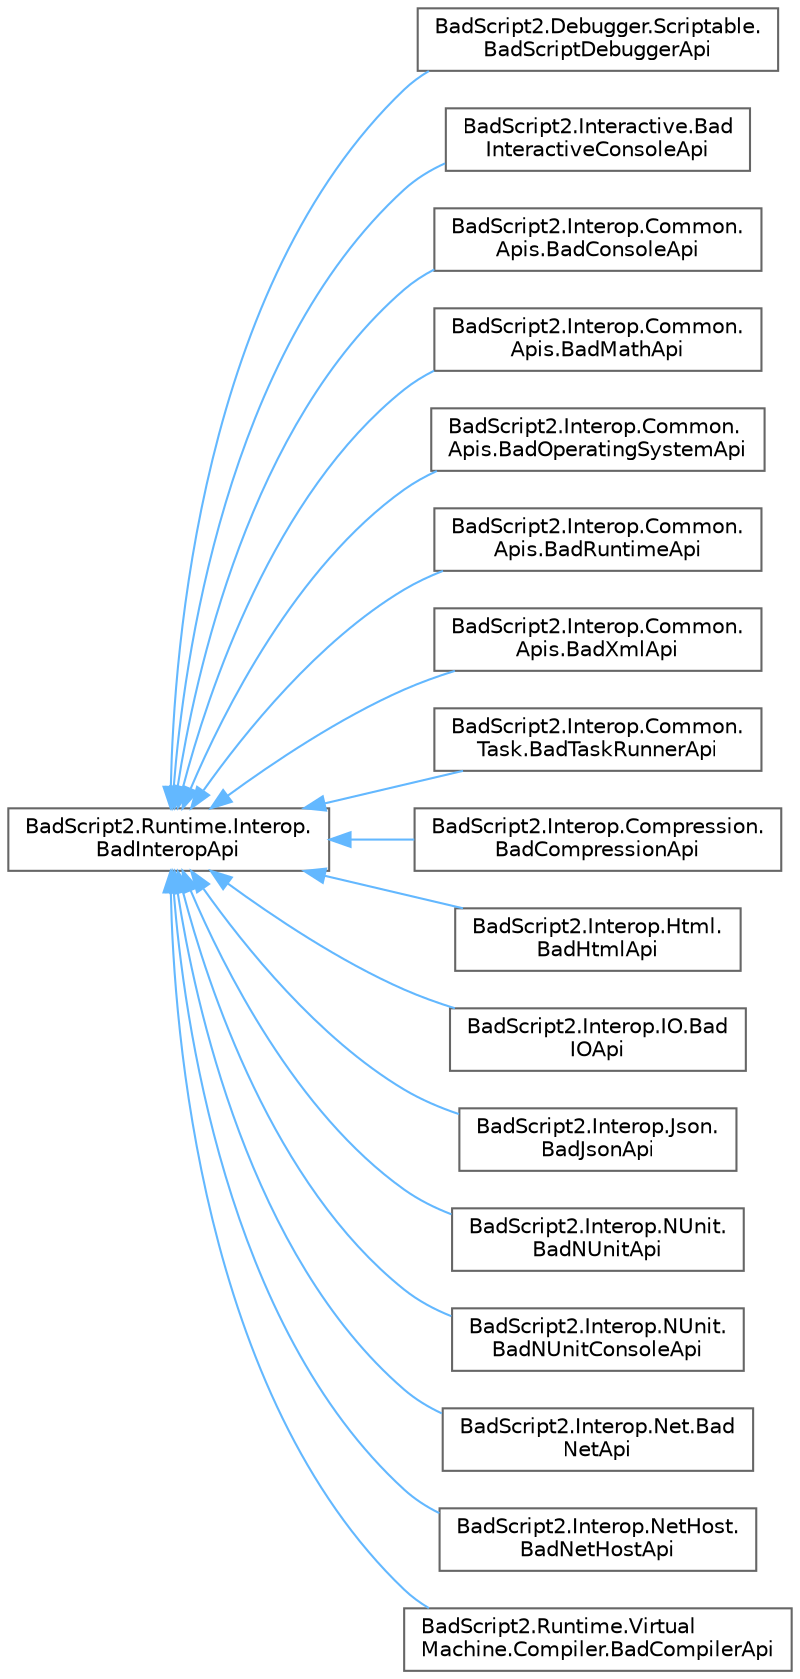 digraph "Graphical Class Hierarchy"
{
 // LATEX_PDF_SIZE
  bgcolor="transparent";
  edge [fontname=Helvetica,fontsize=10,labelfontname=Helvetica,labelfontsize=10];
  node [fontname=Helvetica,fontsize=10,shape=box,height=0.2,width=0.4];
  rankdir="LR";
  Node0 [id="Node000000",label="BadScript2.Runtime.Interop.\lBadInteropApi",height=0.2,width=0.4,color="grey40", fillcolor="white", style="filled",URL="$class_bad_script2_1_1_runtime_1_1_interop_1_1_bad_interop_api.html",tooltip="Implements an Interop API for the BS2 Language."];
  Node0 -> Node1 [id="edge158_Node000000_Node000001",dir="back",color="steelblue1",style="solid",tooltip=" "];
  Node1 [id="Node000001",label="BadScript2.Debugger.Scriptable.\lBadScriptDebuggerApi",height=0.2,width=0.4,color="grey40", fillcolor="white", style="filled",URL="$class_bad_script2_1_1_debugger_1_1_scriptable_1_1_bad_script_debugger_api.html",tooltip=" "];
  Node0 -> Node2 [id="edge159_Node000000_Node000002",dir="back",color="steelblue1",style="solid",tooltip=" "];
  Node2 [id="Node000002",label="BadScript2.Interactive.Bad\lInteractiveConsoleApi",height=0.2,width=0.4,color="grey40", fillcolor="white", style="filled",URL="$class_bad_script2_1_1_interactive_1_1_bad_interactive_console_api.html",tooltip=" "];
  Node0 -> Node3 [id="edge160_Node000000_Node000003",dir="back",color="steelblue1",style="solid",tooltip=" "];
  Node3 [id="Node000003",label="BadScript2.Interop.Common.\lApis.BadConsoleApi",height=0.2,width=0.4,color="grey40", fillcolor="white", style="filled",URL="$class_bad_script2_1_1_interop_1_1_common_1_1_apis_1_1_bad_console_api.html",tooltip="Implements the \"Console\" API."];
  Node0 -> Node4 [id="edge161_Node000000_Node000004",dir="back",color="steelblue1",style="solid",tooltip=" "];
  Node4 [id="Node000004",label="BadScript2.Interop.Common.\lApis.BadMathApi",height=0.2,width=0.4,color="grey40", fillcolor="white", style="filled",URL="$class_bad_script2_1_1_interop_1_1_common_1_1_apis_1_1_bad_math_api.html",tooltip="Implements the \"Math\" API."];
  Node0 -> Node5 [id="edge162_Node000000_Node000005",dir="back",color="steelblue1",style="solid",tooltip=" "];
  Node5 [id="Node000005",label="BadScript2.Interop.Common.\lApis.BadOperatingSystemApi",height=0.2,width=0.4,color="grey40", fillcolor="white", style="filled",URL="$class_bad_script2_1_1_interop_1_1_common_1_1_apis_1_1_bad_operating_system_api.html",tooltip="Implements the \"OS\" API."];
  Node0 -> Node6 [id="edge163_Node000000_Node000006",dir="back",color="steelblue1",style="solid",tooltip=" "];
  Node6 [id="Node000006",label="BadScript2.Interop.Common.\lApis.BadRuntimeApi",height=0.2,width=0.4,color="grey40", fillcolor="white", style="filled",URL="$class_bad_script2_1_1_interop_1_1_common_1_1_apis_1_1_bad_runtime_api.html",tooltip="Implements the \"Runtime\" API."];
  Node0 -> Node7 [id="edge164_Node000000_Node000007",dir="back",color="steelblue1",style="solid",tooltip=" "];
  Node7 [id="Node000007",label="BadScript2.Interop.Common.\lApis.BadXmlApi",height=0.2,width=0.4,color="grey40", fillcolor="white", style="filled",URL="$class_bad_script2_1_1_interop_1_1_common_1_1_apis_1_1_bad_xml_api.html",tooltip="Implements the \"Xml\" API."];
  Node0 -> Node8 [id="edge165_Node000000_Node000008",dir="back",color="steelblue1",style="solid",tooltip=" "];
  Node8 [id="Node000008",label="BadScript2.Interop.Common.\lTask.BadTaskRunnerApi",height=0.2,width=0.4,color="grey40", fillcolor="white", style="filled",URL="$class_bad_script2_1_1_interop_1_1_common_1_1_task_1_1_bad_task_runner_api.html",tooltip="Implements the 'Concurrent' API."];
  Node0 -> Node9 [id="edge166_Node000000_Node000009",dir="back",color="steelblue1",style="solid",tooltip=" "];
  Node9 [id="Node000009",label="BadScript2.Interop.Compression.\lBadCompressionApi",height=0.2,width=0.4,color="grey40", fillcolor="white", style="filled",URL="$class_bad_script2_1_1_interop_1_1_compression_1_1_bad_compression_api.html",tooltip="Implements the \"Compression\" API."];
  Node0 -> Node10 [id="edge167_Node000000_Node000010",dir="back",color="steelblue1",style="solid",tooltip=" "];
  Node10 [id="Node000010",label="BadScript2.Interop.Html.\lBadHtmlApi",height=0.2,width=0.4,color="grey40", fillcolor="white", style="filled",URL="$class_bad_script2_1_1_interop_1_1_html_1_1_bad_html_api.html",tooltip=" "];
  Node0 -> Node11 [id="edge168_Node000000_Node000011",dir="back",color="steelblue1",style="solid",tooltip=" "];
  Node11 [id="Node000011",label="BadScript2.Interop.IO.Bad\lIOApi",height=0.2,width=0.4,color="grey40", fillcolor="white", style="filled",URL="$class_bad_script2_1_1_interop_1_1_i_o_1_1_bad_i_o_api.html",tooltip="Implements the \"IO\" Api."];
  Node0 -> Node12 [id="edge169_Node000000_Node000012",dir="back",color="steelblue1",style="solid",tooltip=" "];
  Node12 [id="Node000012",label="BadScript2.Interop.Json.\lBadJsonApi",height=0.2,width=0.4,color="grey40", fillcolor="white", style="filled",URL="$class_bad_script2_1_1_interop_1_1_json_1_1_bad_json_api.html",tooltip="Implements the \"Json\" Api."];
  Node0 -> Node13 [id="edge170_Node000000_Node000013",dir="back",color="steelblue1",style="solid",tooltip=" "];
  Node13 [id="Node000013",label="BadScript2.Interop.NUnit.\lBadNUnitApi",height=0.2,width=0.4,color="grey40", fillcolor="white", style="filled",URL="$class_bad_script2_1_1_interop_1_1_n_unit_1_1_bad_n_unit_api.html",tooltip=" "];
  Node0 -> Node14 [id="edge171_Node000000_Node000014",dir="back",color="steelblue1",style="solid",tooltip=" "];
  Node14 [id="Node000014",label="BadScript2.Interop.NUnit.\lBadNUnitConsoleApi",height=0.2,width=0.4,color="grey40", fillcolor="white", style="filled",URL="$class_bad_script2_1_1_interop_1_1_n_unit_1_1_bad_n_unit_console_api.html",tooltip=" "];
  Node0 -> Node15 [id="edge172_Node000000_Node000015",dir="back",color="steelblue1",style="solid",tooltip=" "];
  Node15 [id="Node000015",label="BadScript2.Interop.Net.Bad\lNetApi",height=0.2,width=0.4,color="grey40", fillcolor="white", style="filled",URL="$class_bad_script2_1_1_interop_1_1_net_1_1_bad_net_api.html",tooltip=" "];
  Node0 -> Node16 [id="edge173_Node000000_Node000016",dir="back",color="steelblue1",style="solid",tooltip=" "];
  Node16 [id="Node000016",label="BadScript2.Interop.NetHost.\lBadNetHostApi",height=0.2,width=0.4,color="grey40", fillcolor="white", style="filled",URL="$class_bad_script2_1_1_interop_1_1_net_host_1_1_bad_net_host_api.html",tooltip=" "];
  Node0 -> Node17 [id="edge174_Node000000_Node000017",dir="back",color="steelblue1",style="solid",tooltip=" "];
  Node17 [id="Node000017",label="BadScript2.Runtime.Virtual\lMachine.Compiler.BadCompilerApi",height=0.2,width=0.4,color="grey40", fillcolor="white", style="filled",URL="$class_bad_script2_1_1_runtime_1_1_virtual_machine_1_1_compiler_1_1_bad_compiler_api.html",tooltip=" "];
}
